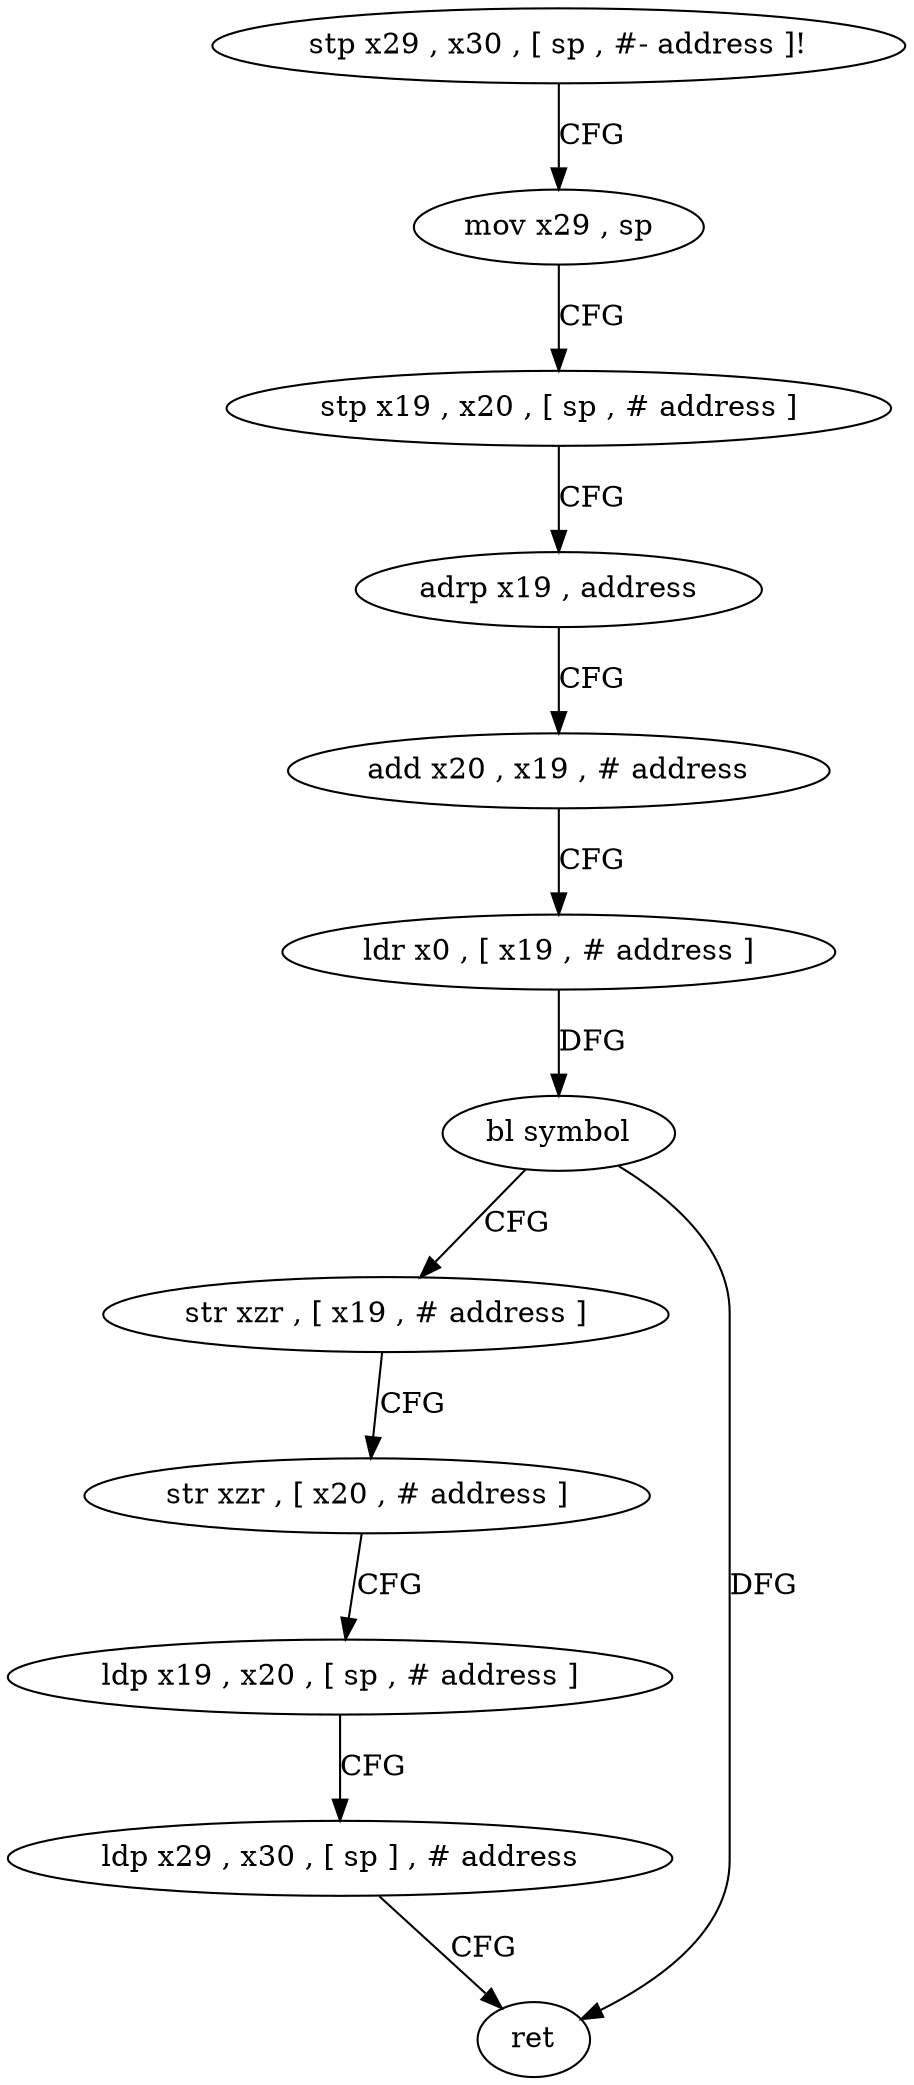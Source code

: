 digraph "func" {
"4263956" [label = "stp x29 , x30 , [ sp , #- address ]!" ]
"4263960" [label = "mov x29 , sp" ]
"4263964" [label = "stp x19 , x20 , [ sp , # address ]" ]
"4263968" [label = "adrp x19 , address" ]
"4263972" [label = "add x20 , x19 , # address" ]
"4263976" [label = "ldr x0 , [ x19 , # address ]" ]
"4263980" [label = "bl symbol" ]
"4263984" [label = "str xzr , [ x19 , # address ]" ]
"4263988" [label = "str xzr , [ x20 , # address ]" ]
"4263992" [label = "ldp x19 , x20 , [ sp , # address ]" ]
"4263996" [label = "ldp x29 , x30 , [ sp ] , # address" ]
"4264000" [label = "ret" ]
"4263956" -> "4263960" [ label = "CFG" ]
"4263960" -> "4263964" [ label = "CFG" ]
"4263964" -> "4263968" [ label = "CFG" ]
"4263968" -> "4263972" [ label = "CFG" ]
"4263972" -> "4263976" [ label = "CFG" ]
"4263976" -> "4263980" [ label = "DFG" ]
"4263980" -> "4263984" [ label = "CFG" ]
"4263980" -> "4264000" [ label = "DFG" ]
"4263984" -> "4263988" [ label = "CFG" ]
"4263988" -> "4263992" [ label = "CFG" ]
"4263992" -> "4263996" [ label = "CFG" ]
"4263996" -> "4264000" [ label = "CFG" ]
}
